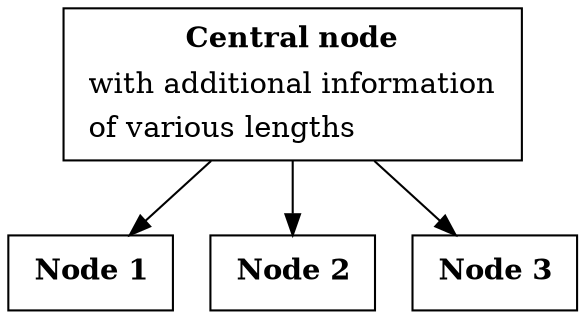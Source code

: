 digraph G {
    0 [label=<<TABLE border="0"><TR><TD  ALIGN="CENTER"><B>Central node</B></TD></TR><TR><TD  ALIGN="LEFT">with additional information</TD></TR><TR><TD  ALIGN="LEFT">of various lengths</TD></TR></TABLE>> shape=rect]
    1 [label=<<TABLE border="0"><TR><TD  ALIGN="CENTER"><B>Node 1</B></TD></TR></TABLE>> shape=rect]
    2 [label=<<TABLE border="0"><TR><TD  ALIGN="CENTER"><B>Node 2</B></TD></TR></TABLE>> shape=rect]
    3 [label=<<TABLE border="0"><TR><TD  ALIGN="CENTER"><B>Node 3</B></TD></TR></TABLE>> shape=rect]
    0 -> 1
    0 -> 2
    0 -> 3
}
